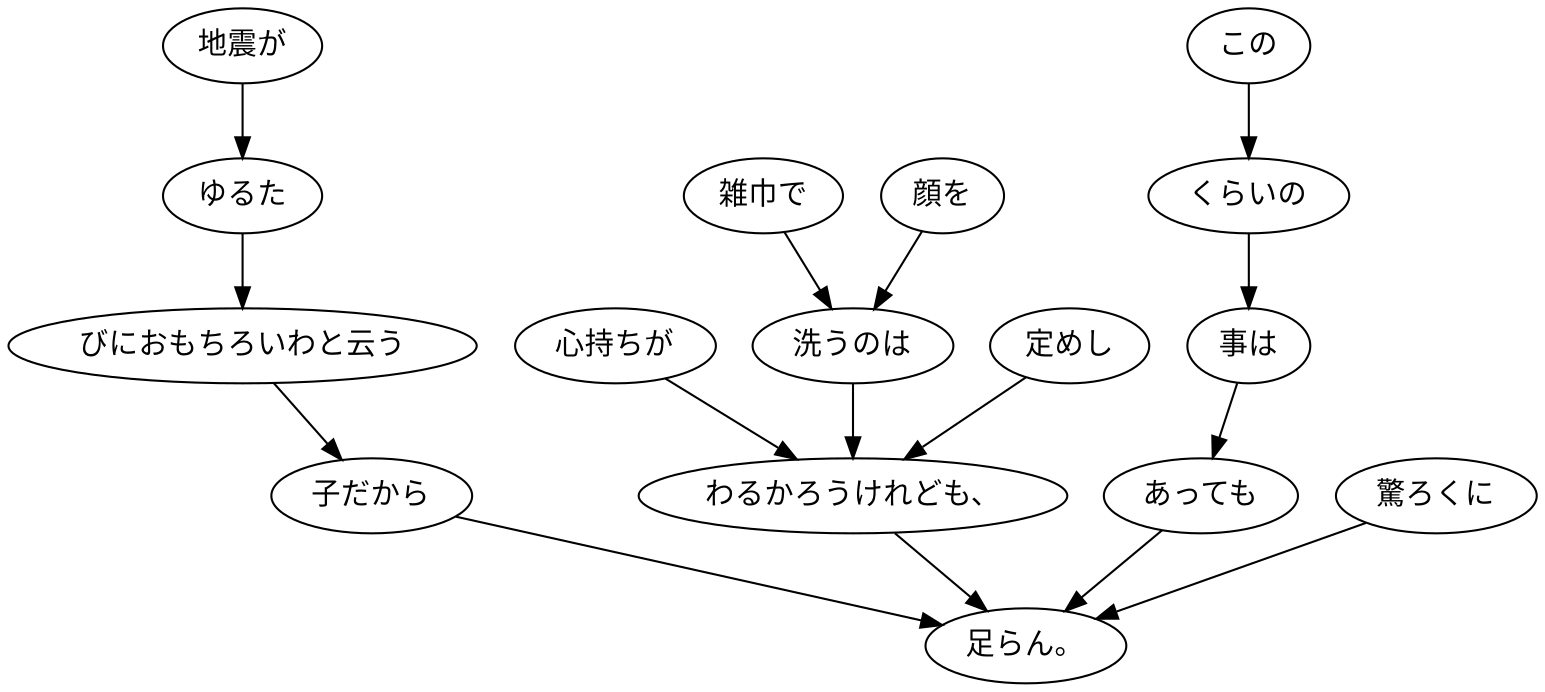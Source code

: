 digraph graph6455 {
	node0 [label="雑巾で"];
	node1 [label="顔を"];
	node2 [label="洗うのは"];
	node3 [label="定めし"];
	node4 [label="心持ちが"];
	node5 [label="わるかろうけれども、"];
	node6 [label="地震が"];
	node7 [label="ゆるた"];
	node8 [label="びにおもちろいわと云う"];
	node9 [label="子だから"];
	node10 [label="この"];
	node11 [label="くらいの"];
	node12 [label="事は"];
	node13 [label="あっても"];
	node14 [label="驚ろくに"];
	node15 [label="足らん。"];
	node0 -> node2;
	node1 -> node2;
	node2 -> node5;
	node3 -> node5;
	node4 -> node5;
	node5 -> node15;
	node6 -> node7;
	node7 -> node8;
	node8 -> node9;
	node9 -> node15;
	node10 -> node11;
	node11 -> node12;
	node12 -> node13;
	node13 -> node15;
	node14 -> node15;
}
